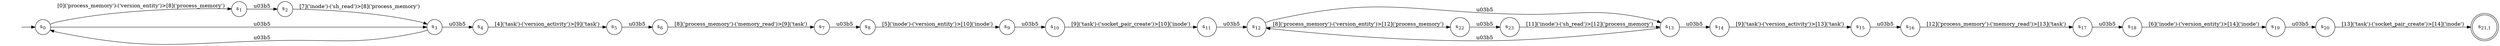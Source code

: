 digraph NFA {
    rankdir = LR;
    I [style = invis];
    I -> S0;
    S0 [label = <s<sub>0</sub>>, shape = circle];
    S1 [label = <s<sub>1</sub>>, shape = circle];
    S2 [label = <s<sub>2</sub>>, shape = circle];
    S3 [label = <s<sub>3</sub>>, shape = circle];
    S3 -> S0 [label = "\u03b5"];
    S4 [label = <s<sub>4</sub>>, shape = circle];
    S5 [label = <s<sub>5</sub>>, shape = circle];
    S6 [label = <s<sub>6</sub>>, shape = circle];
    S7 [label = <s<sub>7</sub>>, shape = circle];
    S8 [label = <s<sub>8</sub>>, shape = circle];
    S9 [label = <s<sub>9</sub>>, shape = circle];
    S10 [label = <s<sub>10</sub>>, shape = circle];
    S11 [label = <s<sub>11</sub>>, shape = circle];
    S12 [label = <s<sub>12</sub>>, shape = circle];
    S13 [label = <s<sub>13</sub>>, shape = circle];
    S13 -> S12 [label = "\u03b5"];
    S14 [label = <s<sub>14</sub>>, shape = circle];
    S15 [label = <s<sub>15</sub>>, shape = circle];
    S16 [label = <s<sub>16</sub>>, shape = circle];
    S17 [label = <s<sub>17</sub>>, shape = circle];
    S18 [label = <s<sub>18</sub>>, shape = circle];
    S19 [label = <s<sub>19</sub>>, shape = circle];
    S20 [label = <s<sub>20</sub>>, shape = circle];
    S21 [label = <s<sub>21,1</sub>>, shape = circle, peripheries = 2];
    S20 -> S21 [label = "[13]('task')-('socket_pair_create')>[14]('inode')"];
    S19 -> S20 [label = "\u03b5"];
    S18 -> S19 [label = "[6]('inode')-('version_entity')>[14]('inode')"];
    S17 -> S18 [label = "\u03b5"];
    S16 -> S17 [label = "[12]('process_memory')-('memory_read')>[13]('task')"];
    S15 -> S16 [label = "\u03b5"];
    S14 -> S15 [label = "[9]('task')-('version_activity')>[13]('task')"];
    S13 -> S14 [label = "\u03b5"];
    S12 -> S13 [label = "\u03b5"];
    S22 [label = <s<sub>22</sub>>, shape = circle];
    S23 [label = <s<sub>23</sub>>, shape = circle];
    S23 -> S13 [label = "[11]('inode')-('sh_read')>[12]('process_memory')"];
    S22 -> S23 [label = "\u03b5"];
    S12 -> S22 [label = "[8]('process_memory')-('version_entity')>[12]('process_memory')"];
    S11 -> S12 [label = "\u03b5"];
    S10 -> S11 [label = "[9]('task')-('socket_pair_create')>[10]('inode')"];
    S9 -> S10 [label = "\u03b5"];
    S8 -> S9 [label = "[5]('inode')-('version_entity')>[10]('inode')"];
    S7 -> S8 [label = "\u03b5"];
    S6 -> S7 [label = "[8]('process_memory')-('memory_read')>[9]('task')"];
    S5 -> S6 [label = "\u03b5"];
    S4 -> S5 [label = "[4]('task')-('version_activity')>[9]('task')"];
    S3 -> S4 [label = "\u03b5"];
    S2 -> S3 [label = "[7]('inode')-('sh_read')>[8]('process_memory')"];
    S1 -> S2 [label = "\u03b5"];
    S0 -> S1 [label = "[0]('process_memory')-('version_entity')>[8]('process_memory')"];
    S0 -> S3 [label = "\u03b5"];
}
